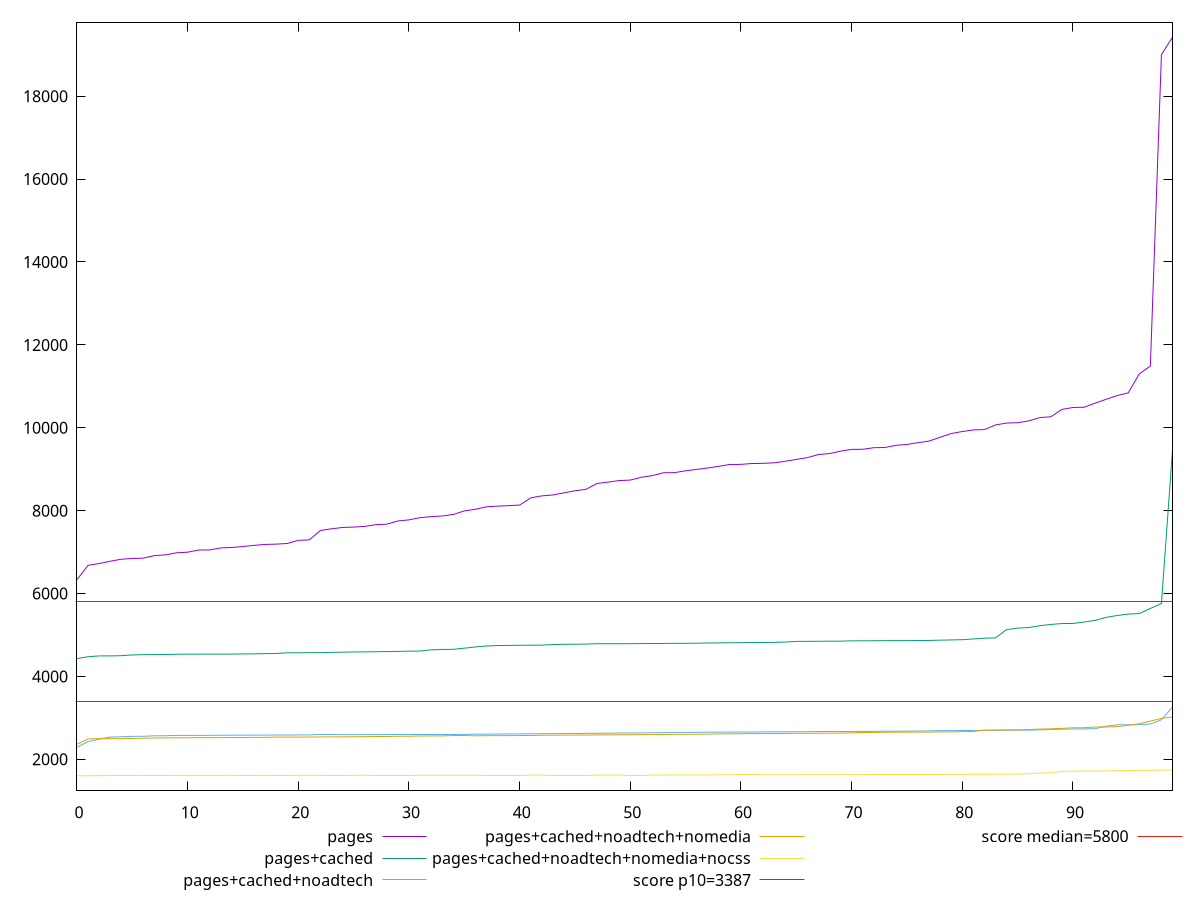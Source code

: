 reset

$pages <<EOF
0 6335.535423287835
1 6681.729310679241
2 6724.171299841858
3 6779.955660102734
4 6828.578645889777
5 6845.61252081251
6 6855.098515814712
7 6915.915025891932
8 6933.273189948564
9 6983.401573979979
10 6997.950386097993
11 7051.045887880722
12 7051.827227676662
13 7101.931063258652
14 7111.114615217928
15 7135.72218990988
16 7162.120386481575
17 7185.231838974542
18 7192.610937503812
19 7207.841899179387
20 7283.975457548842
21 7295.874655913466
22 7522.841370440315
23 7561.8372207004495
24 7594.849271758425
25 7603.37509284183
26 7620.324204681047
27 7661.682310542536
28 7674.534575144673
29 7752.053261742971
30 7777.720628596813
31 7831.813957598876
32 7855.496170858653
33 7871.794695452535
34 7907.71494422764
35 7993.649462129144
36 8033.017125214121
37 8093.791674187689
38 8108.901123296817
39 8121.64058240932
40 8134.416147521284
41 8308.015548480515
42 8356.879320383294
43 8378.387786217974
44 8429.039798086524
45 8479.504232665766
46 8515.37177062413
47 8656.203914413309
48 8689.135832595233
49 8725.933621935415
50 8738.03084544561
51 8805.873241352332
52 8845.936014836516
53 8914.852611271419
54 8917.211515518808
55 8962.273352695593
56 8995.175745666498
57 9029.987702677585
58 9069.457562860394
59 9114.401014486162
60 9116.597436688893
61 9137.900437964008
62 9141.49967526977
63 9154.46892247757
64 9191.78693791941
65 9236.293159736659
66 9279.97603768426
67 9354.264552840717
68 9378.316610958202
69 9435.209566488404
70 9477.790114060215
71 9480.739553485777
72 9518.83736163874
73 9523.82223895843
74 9576.414272824215
75 9598.169412402529
76 9639.912479486797
77 9678.942666221246
78 9771.41534866019
79 9860.547647293793
80 9909.002996475036
81 9947.748988440762
82 9955.886606915326
83 10067.719173138526
84 10113.993386999507
85 10122.345270058391
86 10164.553355044181
87 10245.982168413395
88 10264.40994048234
89 10442.36986056456
90 10489.106782466004
91 10494.899590370287
92 10593.577897429173
93 10687.113569763565
94 10777.131304486482
95 10842.145333296303
96 11299.61704276812
97 11490.126120997775
98 19002.00336273556
99 19426.688824625326
EOF

$pagesCached <<EOF
0 4431.296767679032
1 4475.497113708005
2 4495.528612614025
3 4495.7046578799345
4 4500.922136666666
5 4519.109865500406
6 4525.9744072314725
7 4528.417551017876
8 4528.605613854186
9 4535.480947627904
10 4536.817267033438
11 4538.293420155638
12 4539.167213192288
13 4539.437855492766
14 4539.875696728188
15 4542.908578041127
16 4545.4004143043585
17 4550.078221121714
18 4554.652413526313
19 4570.705720145139
20 4571.380996234706
21 4573.850729210508
22 4574.418592175738
23 4581.381657412625
24 4585.870534783005
25 4590.49578160081
26 4592.388150442542
27 4596.781831693163
28 4600.915085384811
29 4603.740106124575
30 4610.103806883857
31 4613.445646329379
32 4642.239811116943
33 4650.997397375468
34 4654.627427356684
35 4682.469519753642
36 4711.83549163608
37 4735.001624973289
38 4745.691675731604
39 4748.5530044304405
40 4751.928559388374
41 4753.868634901599
42 4755.221759435325
43 4769.81143626637
44 4775.885475889455
45 4776.868721984681
46 4782.237205017947
47 4789.693817550671
48 4790.187259720535
49 4790.543436068002
50 4790.776392282588
51 4793.831772151783
52 4794.7713307308595
53 4795.9098077035505
54 4798.62458704533
55 4799.765068689441
56 4801.533164432269
57 4807.202603501864
58 4809.9989147985825
59 4812.717001022322
60 4815.889181327286
61 4817.293214032157
62 4819.085896047241
63 4821.738201632622
64 4829.535748170191
65 4845.2999935845855
66 4847.065932978761
67 4848.457433273421
68 4851.694251360266
69 4851.843953516085
70 4858.224946256648
71 4860.221386271139
72 4860.6487529611295
73 4863.454016405287
74 4864.16896387055
75 4864.691949510195
76 4866.175816553114
77 4868.467558128417
78 4875.614884545905
79 4881.061694624515
80 4886.433188239939
81 4904.712599386959
82 4922.980923310386
83 4930.700414214601
84 5128.287823397162
85 5165.997343597667
86 5179.56418395187
87 5222.358457799606
88 5254.839509801984
89 5276.39780362861
90 5278.153349403952
91 5312.508154254527
92 5352.360431519417
93 5424.876609588243
94 5470.928971011075
95 5504.821022620398
96 5516.88865321843
97 5640.687913492866
98 5759.87492342877
99 9466.782442558258
EOF

$pagesCachedNoadtech <<EOF
0 2294.4706096358664
1 2428.86
2 2486.5577233007702
3 2537.6774080632877
4 2545.3692799034934
5 2554.551693843002
6 2556.4189339474315
7 2568.3418735329205
8 2569.6318698644423
9 2576.7897921489957
10 2577.6009075014026
11 2577.977919772647
12 2578.6078458834168
13 2581.7794282558943
14 2582.991172381358
15 2583.2667135236115
16 2584.2292891534275
17 2585.199880008685
18 2586.209663029828
19 2587.372237799742
20 2588.6808377916313
21 2589.9410413866694
22 2592.976717359812
23 2593.014542504997
24 2593.866374154652
25 2594.225970636415
26 2596.9165024237923
27 2597.036414535471
28 2598.353452912566
29 2598.742761646039
30 2598.857259788858
31 2598.9110987135277
32 2599.3897763619652
33 2599.992484374294
34 2600.0199653061536
35 2602.0447984890516
36 2606.6455650273765
37 2607.242297961444
38 2610.8399782502484
39 2611.9199152214073
40 2613.825684736694
41 2616.109203514584
42 2618.2723624362025
43 2618.659012465723
44 2623.8864796924695
45 2624.820675128857
46 2627.360410704069
47 2628.2704762801127
48 2631.454330473298
49 2634.4293123358902
50 2637.246950330352
51 2637.621276459895
52 2642.7705008131206
53 2643.334573063683
54 2648.4274617492865
55 2649.150220164195
56 2650.616806508355
57 2655.491104760997
58 2655.5976846724507
59 2657.7127292002924
60 2658.0791391293224
61 2659.0337458900326
62 2662.6857823934165
63 2663.0541787396287
64 2663.749971283767
65 2665.137520561876
66 2665.9463793747987
67 2670.380000629426
68 2670.427102642953
69 2670.9394879714923
70 2672.2569192748856
71 2674.039122272663
72 2675.84944339066
73 2679.001795496748
74 2679.2787204078927
75 2679.6691222483505
76 2683.8437414328655
77 2686.103195194238
78 2692.7770111512677
79 2694.102643084362
80 2695.2158810980786
81 2696.779193258163
82 2700.697727722881
83 2703.5100005064114
84 2704.280447131093
85 2704.753819307218
86 2705.3218219539494
87 2710.3625927884177
88 2721.753668779735
89 2728.1640124340574
90 2733.514010848009
91 2734.447818556623
92 2740.039455004485
93 2799.5480737064086
94 2832.0968329157577
95 2834.540088512464
96 2835.9589195295052
97 2851.714678006153
98 2954.2222017777067
99 3263.244034238819
EOF

$pagesCachedNoadtechNomedia <<EOF
0 2365.615540404481
1 2492.9018397282994
2 2498.7111737239948
3 2499.5483620307155
4 2500.264087070246
5 2503.381175835583
6 2510.720393229518
7 2515.0180929243584
8 2517.6014375793166
9 2520.711287447717
10 2521.054346289019
11 2523.3881950351843
12 2523.9393879496088
13 2524.3145755167784
14 2526.4883595082833
15 2526.7219998491155
16 2528.7027594418214
17 2530.242843838119
18 2536.1794834879356
19 2536.7082740125343
20 2536.7345090896165
21 2538.6187798785745
22 2539.2472180242708
23 2543.4082374391264
24 2543.645612028307
25 2543.987927996227
26 2547.9297843373547
27 2550.1029883130914
28 2552.2165431055964
29 2557.2457421299555
30 2557.595660734077
31 2564.0984157254998
32 2564.745724047797
33 2564.897639674571
34 2567.1491033931597
35 2567.179180480644
36 2567.741134110606
37 2571.0462942423064
38 2572.5375639092235
39 2572.6815032786867
40 2574.922938235474
41 2575.1223741580166
42 2580.896471001566
43 2583.502355435847
44 2584.5175997767255
45 2585.5803764969855
46 2585.970172635434
47 2589.3826109460942
48 2590.831909321675
49 2592.208599447939
50 2593.57321004059
51 2597.609391389251
52 2597.782758013288
53 2598.2705324503395
54 2602.704085596429
55 2602.9113434269466
56 2607.004584053258
57 2607.8543114973318
58 2613.948052355634
59 2617.4150707265753
60 2618.243412060967
61 2620.621506880533
62 2622.8135046867446
63 2623.7154900533687
64 2623.9202982990223
65 2628.511380608473
66 2628.733481499797
67 2628.9875704156234
68 2631.018600976317
69 2632.3508764288526
70 2637.9175803480125
71 2647.4893412399347
72 2648.9986953674515
73 2653.3325604271445
74 2654.6262363778624
75 2655.300799049487
76 2657.373150987063
77 2657.7155262194583
78 2661.2405085144637
79 2662.474589077491
80 2668.459760646636
81 2673.591460090098
82 2703.0992062730875
83 2704.4664941015294
84 2709.100607657142
85 2710.8559433673167
86 2718.7687367386106
87 2731.0262998413664
88 2735.679651157032
89 2746.857269603205
90 2761.36975551955
91 2762.7276621114697
92 2779.2073766235117
93 2781.267724624078
94 2789.8400334783655
95 2821.8272519875736
96 2860.0198375178975
97 2920.6062282708162
98 2989.4771346703346
99 3019.4537853014813
EOF

$pagesCachedNoadtechNomediaNocss <<EOF
0 1603.369
1 1604.0395000000003
2 1605.75
3 1609.9473
4 1610.4325
5 1610.8545
6 1611.232
7 1612.2194999999997
8 1612.2399999999998
9 1613.0325
10 1613.21395
11 1613.7400000000002
12 1613.8505
13 1614.0150499999995
14 1614.366
15 1614.5549499999997
16 1614.5675
17 1614.8865
18 1614.9205000000002
19 1614.997
20 1615.087
21 1615.196
22 1615.2749999999999
23 1615.4035
24 1615.4629999999997
25 1615.5456499999996
26 1615.9835
27 1616.0448000000001
28 1616.1155000000003
29 1616.5349999999999
30 1616.5369999999998
31 1617.3979999999997
32 1617.6308
33 1617.8169999999998
34 1617.9465000000002
35 1618.1643
36 1618.984
37 1619.0504999999998
38 1619.0937
39 1619.2813999999998
40 1619.3625
41 1619.4209999999996
42 1619.8378
43 1620.0279999999998
44 1620.0715
45 1620.3745000000001
46 1620.459
47 1620.5089999999998
48 1621.076
49 1621.5430000000001
50 1621.67765
51 1621.7195000000002
52 1621.79475
53 1622.0885000000003
54 1622.4804499999998
55 1623.2374999999997
56 1623.5295999999998
57 1623.7259999999999
58 1625.8235
59 1626.2910000000002
60 1626.6631499999999
61 1626.71435
62 1626.7454000000002
63 1627.4940000000001
64 1627.6495
65 1628.2681
66 1629.0770499999999
67 1629.7089999999998
68 1629.7559999999999
69 1630.344
70 1630.4609999999998
71 1631.5245
72 1631.8165000000001
73 1632.67
74 1632.687
75 1633.28465
76 1633.48385
77 1635.306
78 1636.0475000000001
79 1637.5415
80 1637.6785
81 1638.534
82 1639.2709999999997
83 1640.0640000000003
84 1640.48545
85 1643.1950000000002
86 1651.879
87 1668.5985
88 1675.2419999999997
89 1710.0699999999997
90 1712.9769999999999
91 1716.7795
92 1717.6265
93 1719.958
94 1727.762
95 1729.747
96 1733.8577224586375
97 1733.9934999999998
98 1739.3715
99 1744.5710000000004
EOF

set key outside below
set xrange [0:99]
set yrange [1246.9026035074935:19783.15522111783]
set trange [1246.9026035074935:19783.15522111783]
set terminal svg size 640, 580 enhanced background rgb 'white'
set output "report_00022_2021-02-20T12:08:46.964Z/speed-index/comparison/sorted/all_raw.svg"

plot $pages title "pages" with line, \
     $pagesCached title "pages+cached" with line, \
     $pagesCachedNoadtech title "pages+cached+noadtech" with line, \
     $pagesCachedNoadtechNomedia title "pages+cached+noadtech+nomedia" with line, \
     $pagesCachedNoadtechNomediaNocss title "pages+cached+noadtech+nomedia+nocss" with line, \
     3387 title "score p10=3387", \
     5800 title "score median=5800"

reset
